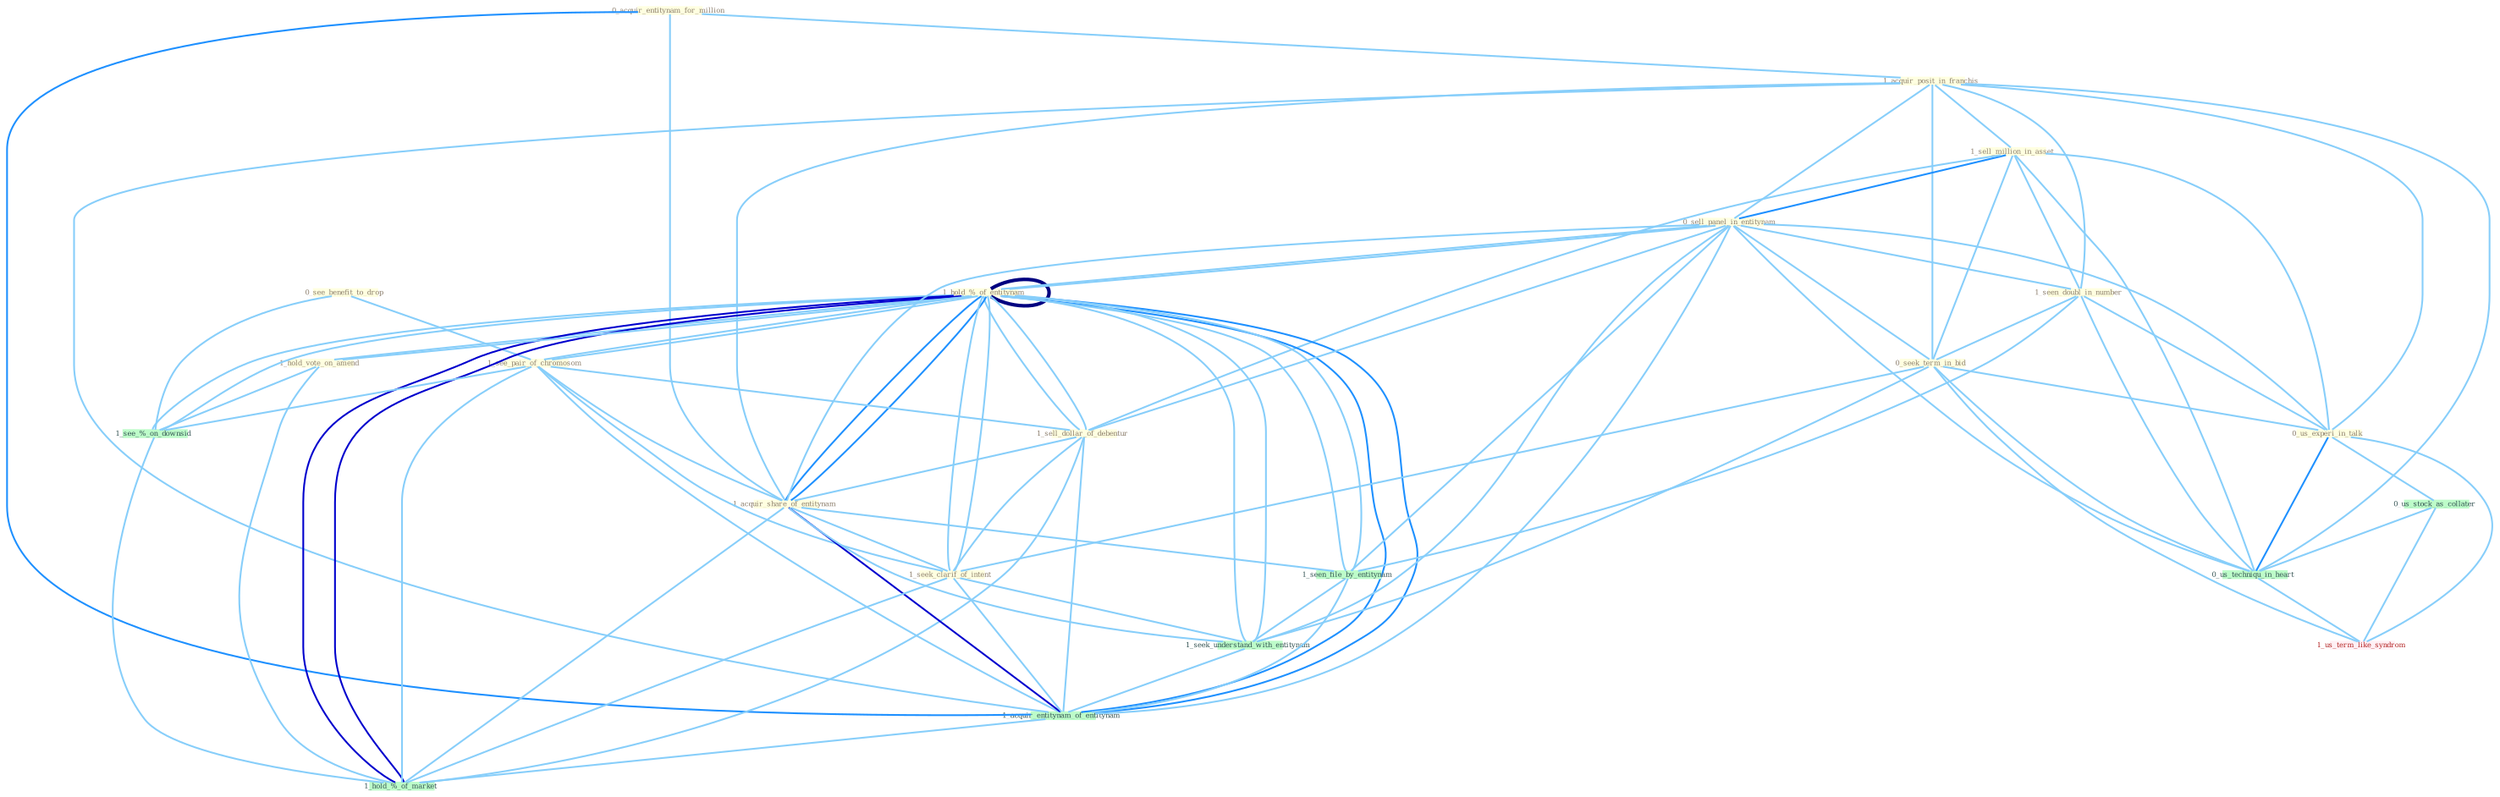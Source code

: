 Graph G{ 
    node
    [shape=polygon,style=filled,width=.5,height=.06,color="#BDFCC9",fixedsize=true,fontsize=4,
    fontcolor="#2f4f4f"];
    {node
    [color="#ffffe0", fontcolor="#8b7d6b"] "0_acquir_entitynam_for_million " "1_acquir_posit_in_franchis " "0_see_benefit_to_drop " "1_sell_million_in_asset " "1_hold_%_of_entitynam " "1_hold_vote_on_amend " "0_sell_panel_in_entitynam " "1_see_pair_of_chromosom " "1_hold_%_of_entitynam " "1_sell_dollar_of_debentur " "1_seen_doubl_in_number " "1_acquir_share_of_entitynam " "0_seek_term_in_bid " "1_seek_clarif_of_intent " "0_us_experi_in_talk "}
{node [color="#fff0f5", fontcolor="#b22222"] "1_us_term_like_syndrom "}
edge [color="#B0E2FF"];

	"0_acquir_entitynam_for_million " -- "1_acquir_posit_in_franchis " [w="1", color="#87cefa" ];
	"0_acquir_entitynam_for_million " -- "1_acquir_share_of_entitynam " [w="1", color="#87cefa" ];
	"0_acquir_entitynam_for_million " -- "1_acquir_entitynam_of_entitynam " [w="2", color="#1e90ff" , len=0.8];
	"1_acquir_posit_in_franchis " -- "1_sell_million_in_asset " [w="1", color="#87cefa" ];
	"1_acquir_posit_in_franchis " -- "0_sell_panel_in_entitynam " [w="1", color="#87cefa" ];
	"1_acquir_posit_in_franchis " -- "1_seen_doubl_in_number " [w="1", color="#87cefa" ];
	"1_acquir_posit_in_franchis " -- "1_acquir_share_of_entitynam " [w="1", color="#87cefa" ];
	"1_acquir_posit_in_franchis " -- "0_seek_term_in_bid " [w="1", color="#87cefa" ];
	"1_acquir_posit_in_franchis " -- "0_us_experi_in_talk " [w="1", color="#87cefa" ];
	"1_acquir_posit_in_franchis " -- "1_acquir_entitynam_of_entitynam " [w="1", color="#87cefa" ];
	"1_acquir_posit_in_franchis " -- "0_us_techniqu_in_heart " [w="1", color="#87cefa" ];
	"0_see_benefit_to_drop " -- "1_see_pair_of_chromosom " [w="1", color="#87cefa" ];
	"0_see_benefit_to_drop " -- "1_see_%_on_downsid " [w="1", color="#87cefa" ];
	"1_sell_million_in_asset " -- "0_sell_panel_in_entitynam " [w="2", color="#1e90ff" , len=0.8];
	"1_sell_million_in_asset " -- "1_sell_dollar_of_debentur " [w="1", color="#87cefa" ];
	"1_sell_million_in_asset " -- "1_seen_doubl_in_number " [w="1", color="#87cefa" ];
	"1_sell_million_in_asset " -- "0_seek_term_in_bid " [w="1", color="#87cefa" ];
	"1_sell_million_in_asset " -- "0_us_experi_in_talk " [w="1", color="#87cefa" ];
	"1_sell_million_in_asset " -- "0_us_techniqu_in_heart " [w="1", color="#87cefa" ];
	"1_hold_%_of_entitynam " -- "1_hold_vote_on_amend " [w="1", color="#87cefa" ];
	"1_hold_%_of_entitynam " -- "0_sell_panel_in_entitynam " [w="1", color="#87cefa" ];
	"1_hold_%_of_entitynam " -- "1_see_pair_of_chromosom " [w="1", color="#87cefa" ];
	"1_hold_%_of_entitynam " -- "1_hold_%_of_entitynam " [w="4", style=bold, color="#000080", len=0.4];
	"1_hold_%_of_entitynam " -- "1_sell_dollar_of_debentur " [w="1", color="#87cefa" ];
	"1_hold_%_of_entitynam " -- "1_acquir_share_of_entitynam " [w="2", color="#1e90ff" , len=0.8];
	"1_hold_%_of_entitynam " -- "1_seek_clarif_of_intent " [w="1", color="#87cefa" ];
	"1_hold_%_of_entitynam " -- "1_seen_file_by_entitynam " [w="1", color="#87cefa" ];
	"1_hold_%_of_entitynam " -- "1_seek_understand_with_entitynam " [w="1", color="#87cefa" ];
	"1_hold_%_of_entitynam " -- "1_acquir_entitynam_of_entitynam " [w="2", color="#1e90ff" , len=0.8];
	"1_hold_%_of_entitynam " -- "1_see_%_on_downsid " [w="1", color="#87cefa" ];
	"1_hold_%_of_entitynam " -- "1_hold_%_of_market " [w="3", color="#0000cd" , len=0.6];
	"1_hold_vote_on_amend " -- "1_hold_%_of_entitynam " [w="1", color="#87cefa" ];
	"1_hold_vote_on_amend " -- "1_see_%_on_downsid " [w="1", color="#87cefa" ];
	"1_hold_vote_on_amend " -- "1_hold_%_of_market " [w="1", color="#87cefa" ];
	"0_sell_panel_in_entitynam " -- "1_hold_%_of_entitynam " [w="1", color="#87cefa" ];
	"0_sell_panel_in_entitynam " -- "1_sell_dollar_of_debentur " [w="1", color="#87cefa" ];
	"0_sell_panel_in_entitynam " -- "1_seen_doubl_in_number " [w="1", color="#87cefa" ];
	"0_sell_panel_in_entitynam " -- "1_acquir_share_of_entitynam " [w="1", color="#87cefa" ];
	"0_sell_panel_in_entitynam " -- "0_seek_term_in_bid " [w="1", color="#87cefa" ];
	"0_sell_panel_in_entitynam " -- "0_us_experi_in_talk " [w="1", color="#87cefa" ];
	"0_sell_panel_in_entitynam " -- "1_seen_file_by_entitynam " [w="1", color="#87cefa" ];
	"0_sell_panel_in_entitynam " -- "1_seek_understand_with_entitynam " [w="1", color="#87cefa" ];
	"0_sell_panel_in_entitynam " -- "1_acquir_entitynam_of_entitynam " [w="1", color="#87cefa" ];
	"0_sell_panel_in_entitynam " -- "0_us_techniqu_in_heart " [w="1", color="#87cefa" ];
	"1_see_pair_of_chromosom " -- "1_hold_%_of_entitynam " [w="1", color="#87cefa" ];
	"1_see_pair_of_chromosom " -- "1_sell_dollar_of_debentur " [w="1", color="#87cefa" ];
	"1_see_pair_of_chromosom " -- "1_acquir_share_of_entitynam " [w="1", color="#87cefa" ];
	"1_see_pair_of_chromosom " -- "1_seek_clarif_of_intent " [w="1", color="#87cefa" ];
	"1_see_pair_of_chromosom " -- "1_acquir_entitynam_of_entitynam " [w="1", color="#87cefa" ];
	"1_see_pair_of_chromosom " -- "1_see_%_on_downsid " [w="1", color="#87cefa" ];
	"1_see_pair_of_chromosom " -- "1_hold_%_of_market " [w="1", color="#87cefa" ];
	"1_hold_%_of_entitynam " -- "1_sell_dollar_of_debentur " [w="1", color="#87cefa" ];
	"1_hold_%_of_entitynam " -- "1_acquir_share_of_entitynam " [w="2", color="#1e90ff" , len=0.8];
	"1_hold_%_of_entitynam " -- "1_seek_clarif_of_intent " [w="1", color="#87cefa" ];
	"1_hold_%_of_entitynam " -- "1_seen_file_by_entitynam " [w="1", color="#87cefa" ];
	"1_hold_%_of_entitynam " -- "1_seek_understand_with_entitynam " [w="1", color="#87cefa" ];
	"1_hold_%_of_entitynam " -- "1_acquir_entitynam_of_entitynam " [w="2", color="#1e90ff" , len=0.8];
	"1_hold_%_of_entitynam " -- "1_see_%_on_downsid " [w="1", color="#87cefa" ];
	"1_hold_%_of_entitynam " -- "1_hold_%_of_market " [w="3", color="#0000cd" , len=0.6];
	"1_sell_dollar_of_debentur " -- "1_acquir_share_of_entitynam " [w="1", color="#87cefa" ];
	"1_sell_dollar_of_debentur " -- "1_seek_clarif_of_intent " [w="1", color="#87cefa" ];
	"1_sell_dollar_of_debentur " -- "1_acquir_entitynam_of_entitynam " [w="1", color="#87cefa" ];
	"1_sell_dollar_of_debentur " -- "1_hold_%_of_market " [w="1", color="#87cefa" ];
	"1_seen_doubl_in_number " -- "0_seek_term_in_bid " [w="1", color="#87cefa" ];
	"1_seen_doubl_in_number " -- "0_us_experi_in_talk " [w="1", color="#87cefa" ];
	"1_seen_doubl_in_number " -- "1_seen_file_by_entitynam " [w="1", color="#87cefa" ];
	"1_seen_doubl_in_number " -- "0_us_techniqu_in_heart " [w="1", color="#87cefa" ];
	"1_acquir_share_of_entitynam " -- "1_seek_clarif_of_intent " [w="1", color="#87cefa" ];
	"1_acquir_share_of_entitynam " -- "1_seen_file_by_entitynam " [w="1", color="#87cefa" ];
	"1_acquir_share_of_entitynam " -- "1_seek_understand_with_entitynam " [w="1", color="#87cefa" ];
	"1_acquir_share_of_entitynam " -- "1_acquir_entitynam_of_entitynam " [w="3", color="#0000cd" , len=0.6];
	"1_acquir_share_of_entitynam " -- "1_hold_%_of_market " [w="1", color="#87cefa" ];
	"0_seek_term_in_bid " -- "1_seek_clarif_of_intent " [w="1", color="#87cefa" ];
	"0_seek_term_in_bid " -- "0_us_experi_in_talk " [w="1", color="#87cefa" ];
	"0_seek_term_in_bid " -- "1_seek_understand_with_entitynam " [w="1", color="#87cefa" ];
	"0_seek_term_in_bid " -- "0_us_techniqu_in_heart " [w="1", color="#87cefa" ];
	"0_seek_term_in_bid " -- "1_us_term_like_syndrom " [w="1", color="#87cefa" ];
	"1_seek_clarif_of_intent " -- "1_seek_understand_with_entitynam " [w="1", color="#87cefa" ];
	"1_seek_clarif_of_intent " -- "1_acquir_entitynam_of_entitynam " [w="1", color="#87cefa" ];
	"1_seek_clarif_of_intent " -- "1_hold_%_of_market " [w="1", color="#87cefa" ];
	"0_us_experi_in_talk " -- "0_us_stock_as_collater " [w="1", color="#87cefa" ];
	"0_us_experi_in_talk " -- "0_us_techniqu_in_heart " [w="2", color="#1e90ff" , len=0.8];
	"0_us_experi_in_talk " -- "1_us_term_like_syndrom " [w="1", color="#87cefa" ];
	"1_seen_file_by_entitynam " -- "1_seek_understand_with_entitynam " [w="1", color="#87cefa" ];
	"1_seen_file_by_entitynam " -- "1_acquir_entitynam_of_entitynam " [w="1", color="#87cefa" ];
	"0_us_stock_as_collater " -- "0_us_techniqu_in_heart " [w="1", color="#87cefa" ];
	"0_us_stock_as_collater " -- "1_us_term_like_syndrom " [w="1", color="#87cefa" ];
	"1_seek_understand_with_entitynam " -- "1_acquir_entitynam_of_entitynam " [w="1", color="#87cefa" ];
	"1_acquir_entitynam_of_entitynam " -- "1_hold_%_of_market " [w="1", color="#87cefa" ];
	"0_us_techniqu_in_heart " -- "1_us_term_like_syndrom " [w="1", color="#87cefa" ];
	"1_see_%_on_downsid " -- "1_hold_%_of_market " [w="1", color="#87cefa" ];
}